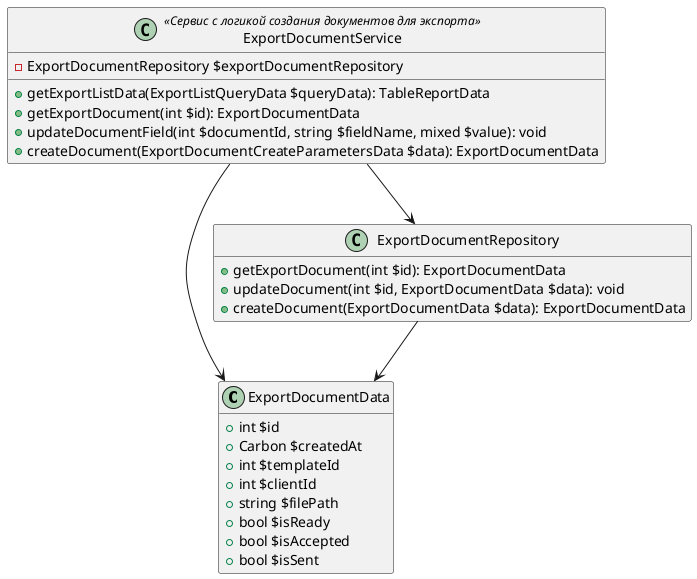 @startuml Export Service

hide empty members

class ExportDocumentData {
    + int $id
    + Carbon $createdAt
    + int $templateId
    + int $clientId
    + string $filePath
    + bool $isReady
    + bool $isAccepted
    + bool $isSent
}

class ExportDocumentService <<Сервис с логикой создания документов для экспорта>> {
    - ExportDocumentRepository $exportDocumentRepository

    + getExportListData(ExportListQueryData $queryData): TableReportData
    + getExportDocument(int $id): ExportDocumentData
    + updateDocumentField(int $documentId, string $fieldName, mixed $value): void
    + createDocument(ExportDocumentCreateParametersData $data): ExportDocumentData
}

class ExportDocumentRepository {
    + getExportDocument(int $id): ExportDocumentData
    + updateDocument(int $id, ExportDocumentData $data): void
    + createDocument(ExportDocumentData $data): ExportDocumentData
}

ExportDocumentService --> ExportDocumentData
ExportDocumentService --> ExportDocumentRepository
ExportDocumentRepository --> ExportDocumentData

@enduml
